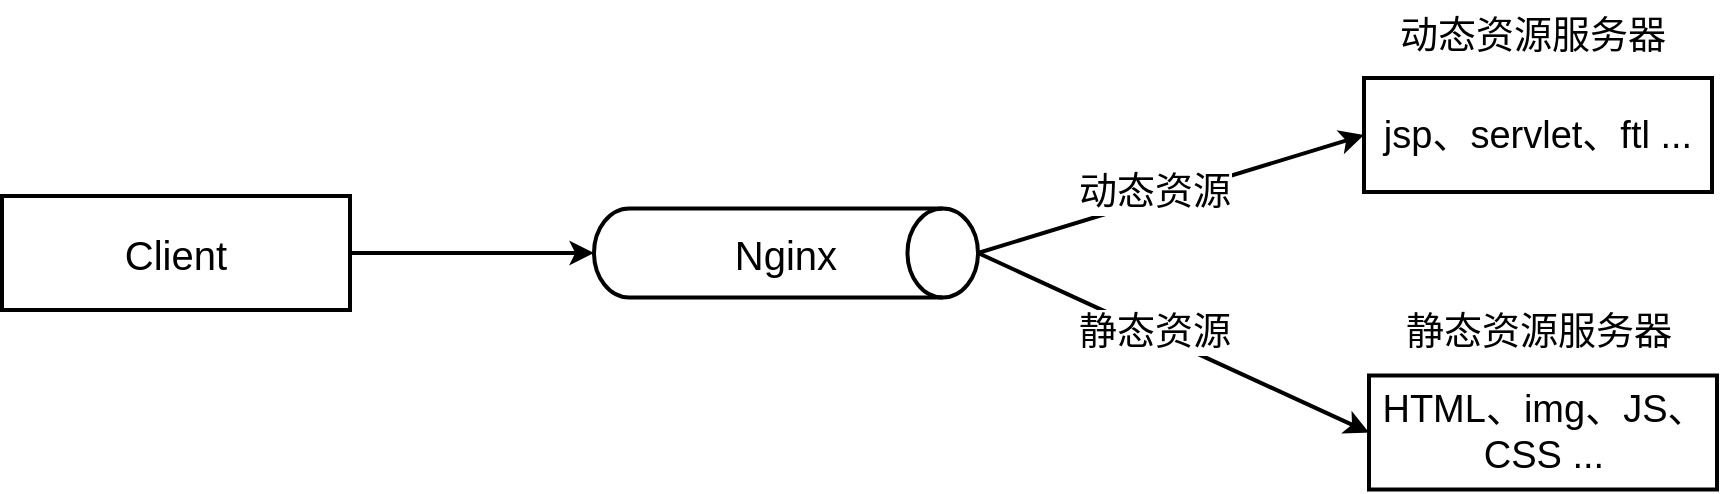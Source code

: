 <mxfile version="12.8.1" type="device"><diagram id="BjBXWrWTIRVv36iFu0_e" name="第 1 页"><mxGraphModel dx="1691" dy="700" grid="0" gridSize="10" guides="1" tooltips="1" connect="1" arrows="1" fold="1" page="0" pageScale="1" pageWidth="827" pageHeight="583" math="0" shadow="0"><root><mxCell id="0"/><mxCell id="1" parent="0"/><mxCell id="B-ok9ui8w0xsHdv-92r1-15" style="edgeStyle=none;rounded=0;orthogonalLoop=1;jettySize=auto;html=1;entryX=0;entryY=0.5;entryDx=0;entryDy=0;entryPerimeter=0;strokeWidth=2;fontSize=35;" edge="1" parent="1" source="B-ok9ui8w0xsHdv-92r1-1" target="B-ok9ui8w0xsHdv-92r1-2"><mxGeometry relative="1" as="geometry"/></mxCell><mxCell id="B-ok9ui8w0xsHdv-92r1-1" value="Client" style="rounded=0;whiteSpace=wrap;html=1;strokeWidth=2;fontSize=20;" vertex="1" parent="1"><mxGeometry x="-156" y="395" width="174" height="57" as="geometry"/></mxCell><mxCell id="B-ok9ui8w0xsHdv-92r1-20" style="edgeStyle=none;rounded=0;orthogonalLoop=1;jettySize=auto;html=1;entryX=0;entryY=0.5;entryDx=0;entryDy=0;strokeWidth=2;fontSize=19;exitX=1;exitY=0.5;exitDx=0;exitDy=0;exitPerimeter=0;" edge="1" parent="1" source="B-ok9ui8w0xsHdv-92r1-2" target="B-ok9ui8w0xsHdv-92r1-4"><mxGeometry relative="1" as="geometry"/></mxCell><mxCell id="B-ok9ui8w0xsHdv-92r1-23" value="动态资源" style="text;html=1;align=center;verticalAlign=middle;resizable=0;points=[];labelBackgroundColor=#ffffff;fontSize=19;" vertex="1" connectable="0" parent="B-ok9ui8w0xsHdv-92r1-20"><mxGeometry x="-0.175" y="5" relative="1" as="geometry"><mxPoint x="10.09" y="-1.45" as="offset"/></mxGeometry></mxCell><mxCell id="B-ok9ui8w0xsHdv-92r1-21" style="edgeStyle=none;rounded=0;orthogonalLoop=1;jettySize=auto;html=1;entryX=0;entryY=0.5;entryDx=0;entryDy=0;strokeWidth=2;fontSize=19;exitX=1;exitY=0.5;exitDx=0;exitDy=0;exitPerimeter=0;" edge="1" parent="1" source="B-ok9ui8w0xsHdv-92r1-2" target="B-ok9ui8w0xsHdv-92r1-18"><mxGeometry relative="1" as="geometry"/></mxCell><mxCell id="B-ok9ui8w0xsHdv-92r1-22" value="静态资源" style="text;html=1;align=center;verticalAlign=middle;resizable=0;points=[];labelBackgroundColor=#ffffff;fontSize=19;" vertex="1" connectable="0" parent="B-ok9ui8w0xsHdv-92r1-21"><mxGeometry x="-0.285" y="1" relative="1" as="geometry"><mxPoint x="17.6" y="8.53" as="offset"/></mxGeometry></mxCell><mxCell id="B-ok9ui8w0xsHdv-92r1-2" value="Nginx" style="strokeWidth=2;html=1;shape=mxgraph.flowchart.direct_data;whiteSpace=wrap;fontSize=20;" vertex="1" parent="1"><mxGeometry x="140" y="401.25" width="192" height="44.5" as="geometry"/></mxCell><mxCell id="B-ok9ui8w0xsHdv-92r1-4" value="jsp、servlet、ftl ..." style="rounded=0;whiteSpace=wrap;html=1;strokeWidth=2;fontSize=19;" vertex="1" parent="1"><mxGeometry x="525" y="336" width="174" height="57" as="geometry"/></mxCell><mxCell id="B-ok9ui8w0xsHdv-92r1-16" value="动态资源服务器" style="text;html=1;strokeColor=none;fillColor=none;align=center;verticalAlign=middle;whiteSpace=wrap;rounded=0;fontSize=19;" vertex="1" parent="1"><mxGeometry x="513" y="297" width="193" height="35" as="geometry"/></mxCell><mxCell id="B-ok9ui8w0xsHdv-92r1-18" value="HTML、img、JS、CSS ..." style="rounded=0;whiteSpace=wrap;html=1;strokeWidth=2;fontSize=19;" vertex="1" parent="1"><mxGeometry x="527.5" y="484.75" width="174" height="57" as="geometry"/></mxCell><mxCell id="B-ok9ui8w0xsHdv-92r1-19" value="静态资源服务器" style="text;html=1;strokeColor=none;fillColor=none;align=center;verticalAlign=middle;whiteSpace=wrap;rounded=0;fontSize=19;" vertex="1" parent="1"><mxGeometry x="515.5" y="445.75" width="193" height="35" as="geometry"/></mxCell></root></mxGraphModel></diagram></mxfile>